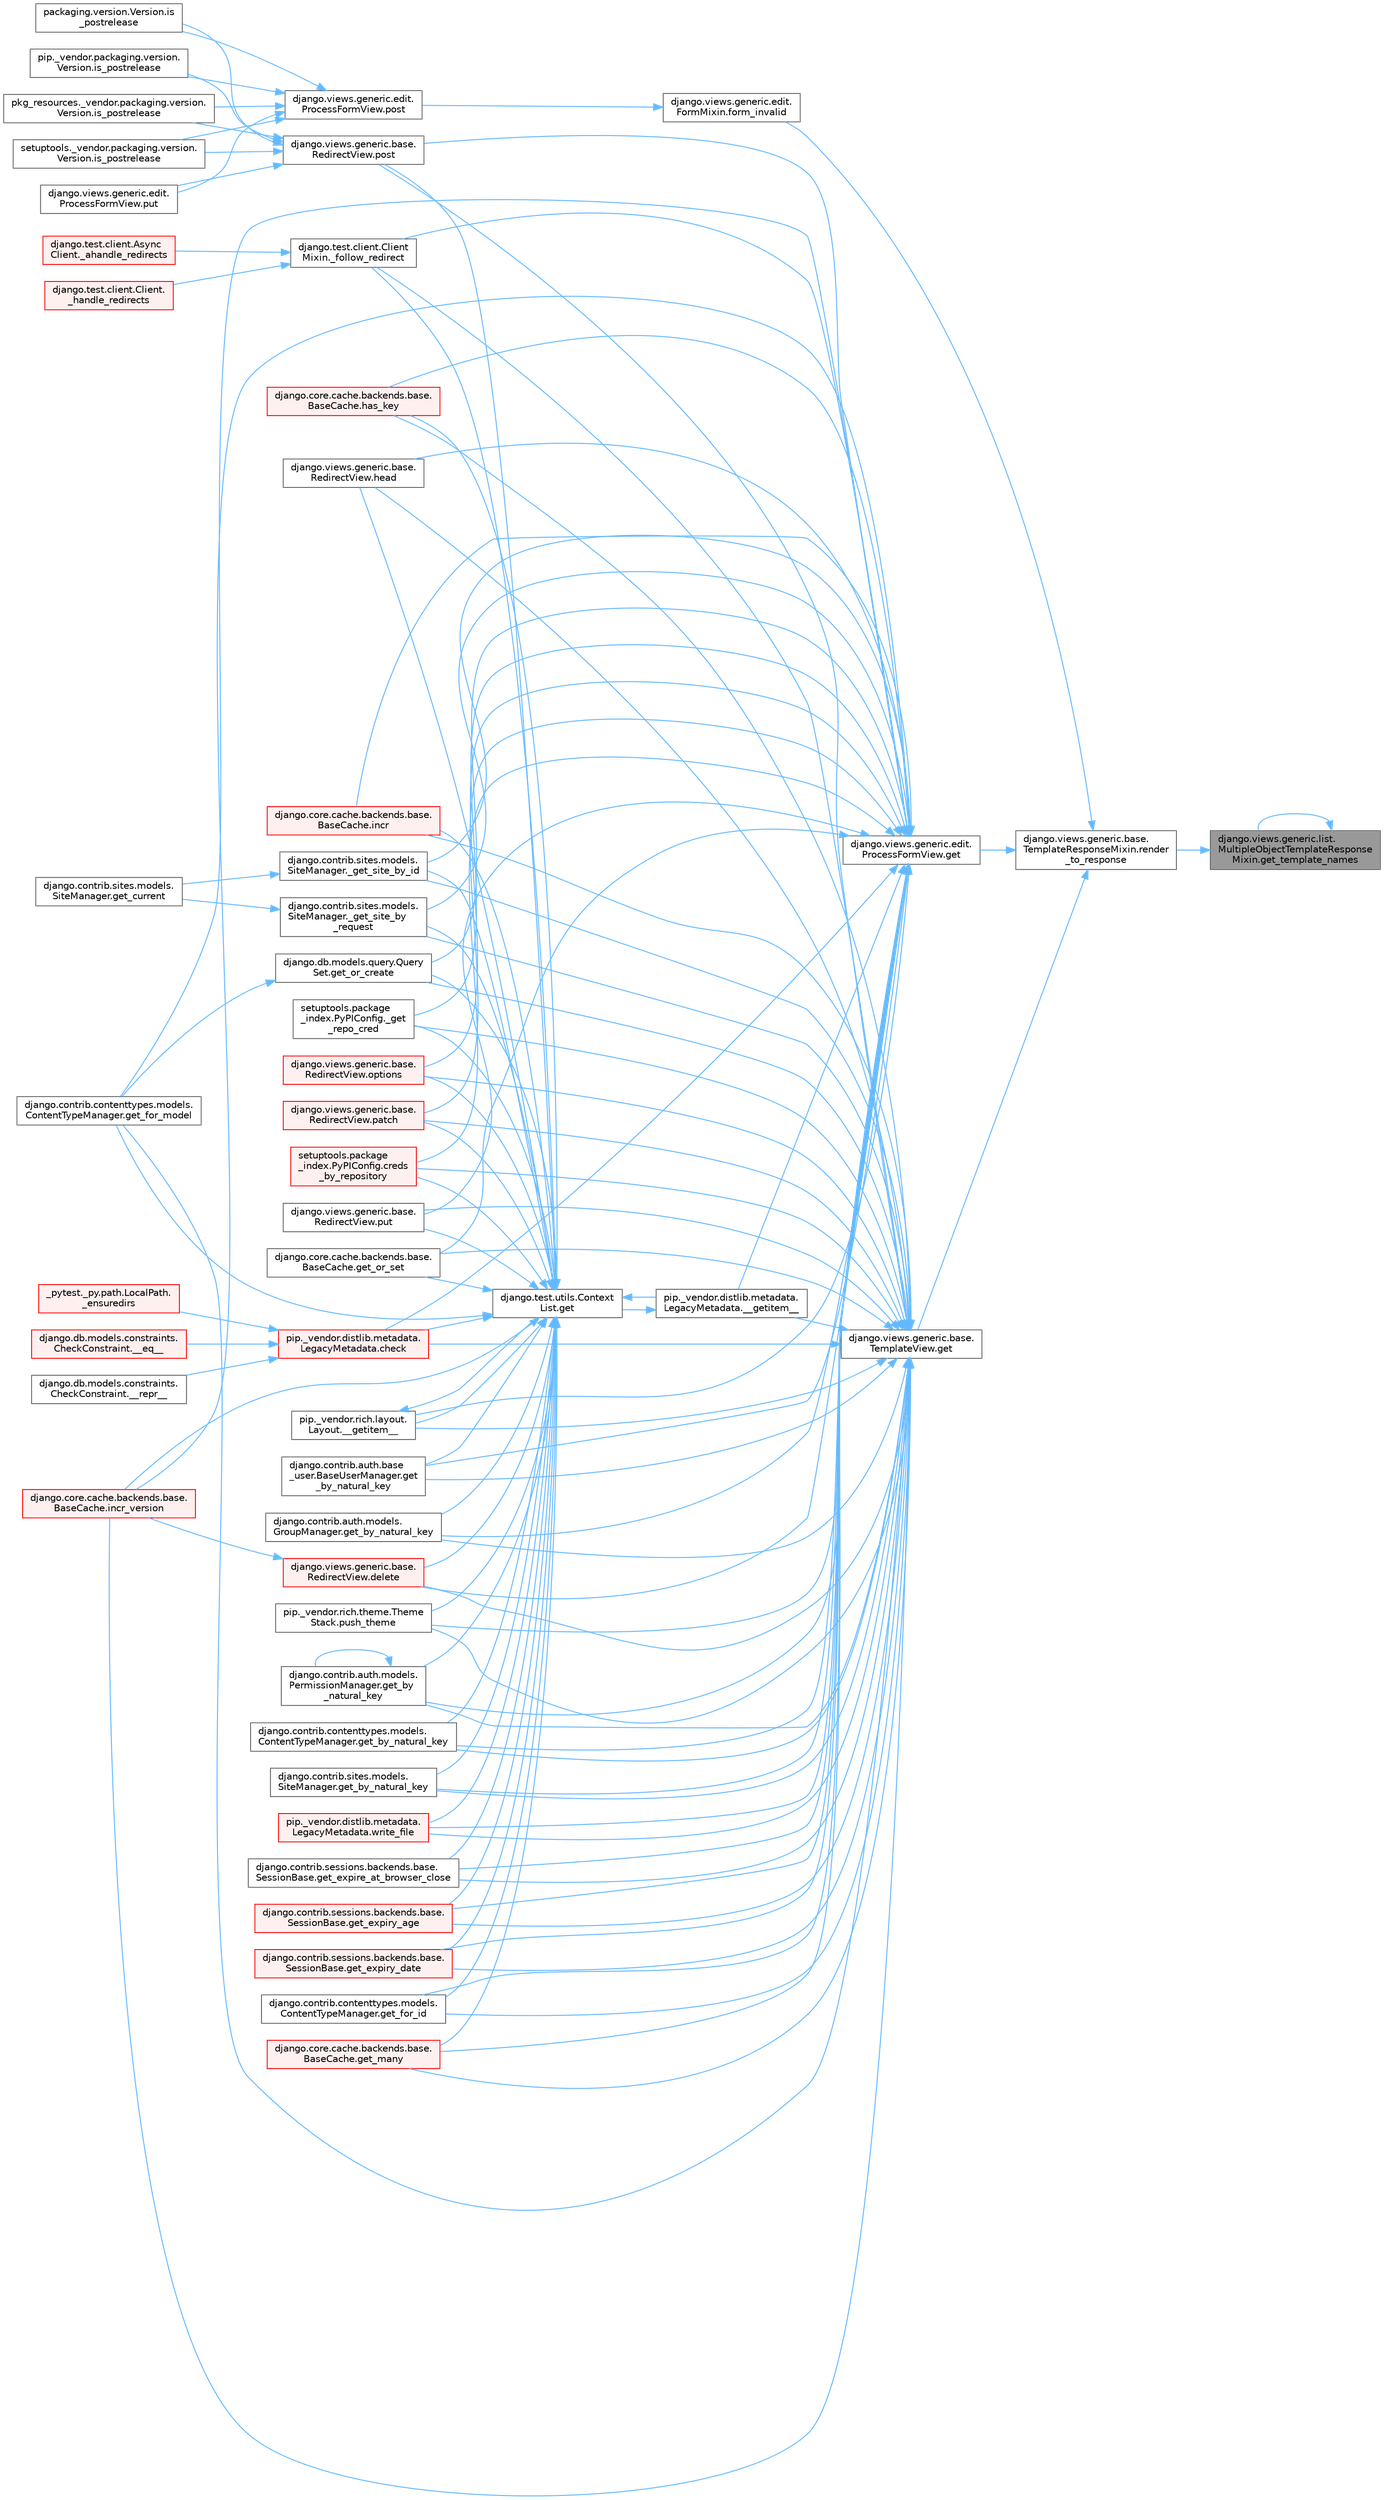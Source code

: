 digraph "django.views.generic.list.MultipleObjectTemplateResponseMixin.get_template_names"
{
 // LATEX_PDF_SIZE
  bgcolor="transparent";
  edge [fontname=Helvetica,fontsize=10,labelfontname=Helvetica,labelfontsize=10];
  node [fontname=Helvetica,fontsize=10,shape=box,height=0.2,width=0.4];
  rankdir="RL";
  Node1 [id="Node000001",label="django.views.generic.list.\lMultipleObjectTemplateResponse\lMixin.get_template_names",height=0.2,width=0.4,color="gray40", fillcolor="grey60", style="filled", fontcolor="black",tooltip=" "];
  Node1 -> Node1 [id="edge1_Node000001_Node000001",dir="back",color="steelblue1",style="solid",tooltip=" "];
  Node1 -> Node2 [id="edge2_Node000001_Node000002",dir="back",color="steelblue1",style="solid",tooltip=" "];
  Node2 [id="Node000002",label="django.views.generic.base.\lTemplateResponseMixin.render\l_to_response",height=0.2,width=0.4,color="grey40", fillcolor="white", style="filled",URL="$classdjango_1_1views_1_1generic_1_1base_1_1_template_response_mixin.html#acb779fab0e9d87e1ae49b9b4ad4e4492",tooltip=" "];
  Node2 -> Node3 [id="edge3_Node000002_Node000003",dir="back",color="steelblue1",style="solid",tooltip=" "];
  Node3 [id="Node000003",label="django.views.generic.edit.\lFormMixin.form_invalid",height=0.2,width=0.4,color="grey40", fillcolor="white", style="filled",URL="$classdjango_1_1views_1_1generic_1_1edit_1_1_form_mixin.html#a3a9a5e20aa7819a6749c1ab36efb4936",tooltip=" "];
  Node3 -> Node4 [id="edge4_Node000003_Node000004",dir="back",color="steelblue1",style="solid",tooltip=" "];
  Node4 [id="Node000004",label="django.views.generic.edit.\lProcessFormView.post",height=0.2,width=0.4,color="grey40", fillcolor="white", style="filled",URL="$classdjango_1_1views_1_1generic_1_1edit_1_1_process_form_view.html#a6cf9ff8c9dd22e940a921672ddd1fa0e",tooltip=" "];
  Node4 -> Node5 [id="edge5_Node000004_Node000005",dir="back",color="steelblue1",style="solid",tooltip=" "];
  Node5 [id="Node000005",label="packaging.version.Version.is\l_postrelease",height=0.2,width=0.4,color="grey40", fillcolor="white", style="filled",URL="$classpackaging_1_1version_1_1_version.html#adfb53ca0004e704963c79aafdd5ac254",tooltip=" "];
  Node4 -> Node6 [id="edge6_Node000004_Node000006",dir="back",color="steelblue1",style="solid",tooltip=" "];
  Node6 [id="Node000006",label="pip._vendor.packaging.version.\lVersion.is_postrelease",height=0.2,width=0.4,color="grey40", fillcolor="white", style="filled",URL="$classpip_1_1__vendor_1_1packaging_1_1version_1_1_version.html#a13ff52f4a2a330c24d84da8669cba0f3",tooltip=" "];
  Node4 -> Node7 [id="edge7_Node000004_Node000007",dir="back",color="steelblue1",style="solid",tooltip=" "];
  Node7 [id="Node000007",label="pkg_resources._vendor.packaging.version.\lVersion.is_postrelease",height=0.2,width=0.4,color="grey40", fillcolor="white", style="filled",URL="$classpkg__resources_1_1__vendor_1_1packaging_1_1version_1_1_version.html#a3e7f7c2c0c5a5401fd6b3dc67beb8d1d",tooltip=" "];
  Node4 -> Node8 [id="edge8_Node000004_Node000008",dir="back",color="steelblue1",style="solid",tooltip=" "];
  Node8 [id="Node000008",label="setuptools._vendor.packaging.version.\lVersion.is_postrelease",height=0.2,width=0.4,color="grey40", fillcolor="white", style="filled",URL="$classsetuptools_1_1__vendor_1_1packaging_1_1version_1_1_version.html#a5647516e2057e8ec08c323424ddaab70",tooltip=" "];
  Node4 -> Node9 [id="edge9_Node000004_Node000009",dir="back",color="steelblue1",style="solid",tooltip=" "];
  Node9 [id="Node000009",label="django.views.generic.edit.\lProcessFormView.put",height=0.2,width=0.4,color="grey40", fillcolor="white", style="filled",URL="$classdjango_1_1views_1_1generic_1_1edit_1_1_process_form_view.html#aca9b521620af475d8ce7abc52d04694d",tooltip=" "];
  Node2 -> Node10 [id="edge10_Node000002_Node000010",dir="back",color="steelblue1",style="solid",tooltip=" "];
  Node10 [id="Node000010",label="django.views.generic.base.\lTemplateView.get",height=0.2,width=0.4,color="grey40", fillcolor="white", style="filled",URL="$classdjango_1_1views_1_1generic_1_1base_1_1_template_view.html#a12232ec7fd058af76ce8c7af132ef915",tooltip=" "];
  Node10 -> Node11 [id="edge11_Node000010_Node000011",dir="back",color="steelblue1",style="solid",tooltip=" "];
  Node11 [id="Node000011",label="pip._vendor.distlib.metadata.\lLegacyMetadata.__getitem__",height=0.2,width=0.4,color="grey40", fillcolor="white", style="filled",URL="$classpip_1_1__vendor_1_1distlib_1_1metadata_1_1_legacy_metadata.html#a4bbfa90e12a85ff919edb328c979731c",tooltip=" "];
  Node11 -> Node12 [id="edge12_Node000011_Node000012",dir="back",color="steelblue1",style="solid",tooltip=" "];
  Node12 [id="Node000012",label="django.test.utils.Context\lList.get",height=0.2,width=0.4,color="grey40", fillcolor="white", style="filled",URL="$classdjango_1_1test_1_1utils_1_1_context_list.html#a1797663a8ac92f44dcb9ad281a896842",tooltip=" "];
  Node12 -> Node11 [id="edge13_Node000012_Node000011",dir="back",color="steelblue1",style="solid",tooltip=" "];
  Node12 -> Node13 [id="edge14_Node000012_Node000013",dir="back",color="steelblue1",style="solid",tooltip=" "];
  Node13 [id="Node000013",label="pip._vendor.rich.layout.\lLayout.__getitem__",height=0.2,width=0.4,color="grey40", fillcolor="white", style="filled",URL="$classpip_1_1__vendor_1_1rich_1_1layout_1_1_layout.html#add0ab2d771b738c1d8f491d5fc922238",tooltip=" "];
  Node13 -> Node12 [id="edge15_Node000013_Node000012",dir="back",color="steelblue1",style="solid",tooltip=" "];
  Node12 -> Node14 [id="edge16_Node000012_Node000014",dir="back",color="steelblue1",style="solid",tooltip=" "];
  Node14 [id="Node000014",label="django.test.client.Client\lMixin._follow_redirect",height=0.2,width=0.4,color="grey40", fillcolor="white", style="filled",URL="$classdjango_1_1test_1_1client_1_1_client_mixin.html#a8ef9c674c0e06268a84a19666287c660",tooltip=" "];
  Node14 -> Node15 [id="edge17_Node000014_Node000015",dir="back",color="steelblue1",style="solid",tooltip=" "];
  Node15 [id="Node000015",label="django.test.client.Async\lClient._ahandle_redirects",height=0.2,width=0.4,color="red", fillcolor="#FFF0F0", style="filled",URL="$classdjango_1_1test_1_1client_1_1_async_client.html#a8740fe0dc39e7fe74e515be78449ee76",tooltip=" "];
  Node14 -> Node3170 [id="edge18_Node000014_Node003170",dir="back",color="steelblue1",style="solid",tooltip=" "];
  Node3170 [id="Node003170",label="django.test.client.Client.\l_handle_redirects",height=0.2,width=0.4,color="red", fillcolor="#FFF0F0", style="filled",URL="$classdjango_1_1test_1_1client_1_1_client.html#a234b328f33c374ad181aa49c6515d469",tooltip=" "];
  Node12 -> Node1788 [id="edge19_Node000012_Node001788",dir="back",color="steelblue1",style="solid",tooltip=" "];
  Node1788 [id="Node001788",label="setuptools.package\l_index.PyPIConfig._get\l_repo_cred",height=0.2,width=0.4,color="grey40", fillcolor="white", style="filled",URL="$classsetuptools_1_1package__index_1_1_py_p_i_config.html#ae131b3373b6208486cc5f156eaa7265a",tooltip=" "];
  Node12 -> Node1789 [id="edge20_Node000012_Node001789",dir="back",color="steelblue1",style="solid",tooltip=" "];
  Node1789 [id="Node001789",label="django.contrib.sites.models.\lSiteManager._get_site_by_id",height=0.2,width=0.4,color="grey40", fillcolor="white", style="filled",URL="$classdjango_1_1contrib_1_1sites_1_1models_1_1_site_manager.html#aa2caa86610079c1d43d51ecd4eeffdfd",tooltip=" "];
  Node1789 -> Node1790 [id="edge21_Node001789_Node001790",dir="back",color="steelblue1",style="solid",tooltip=" "];
  Node1790 [id="Node001790",label="django.contrib.sites.models.\lSiteManager.get_current",height=0.2,width=0.4,color="grey40", fillcolor="white", style="filled",URL="$classdjango_1_1contrib_1_1sites_1_1models_1_1_site_manager.html#ac155c05735cdabcfa6cbe4ee00482659",tooltip=" "];
  Node12 -> Node1791 [id="edge22_Node000012_Node001791",dir="back",color="steelblue1",style="solid",tooltip=" "];
  Node1791 [id="Node001791",label="django.contrib.sites.models.\lSiteManager._get_site_by\l_request",height=0.2,width=0.4,color="grey40", fillcolor="white", style="filled",URL="$classdjango_1_1contrib_1_1sites_1_1models_1_1_site_manager.html#afe4ac1f1603e7bc2e95bd348c30e9d81",tooltip=" "];
  Node1791 -> Node1790 [id="edge23_Node001791_Node001790",dir="back",color="steelblue1",style="solid",tooltip=" "];
  Node12 -> Node1792 [id="edge24_Node000012_Node001792",dir="back",color="steelblue1",style="solid",tooltip=" "];
  Node1792 [id="Node001792",label="pip._vendor.distlib.metadata.\lLegacyMetadata.check",height=0.2,width=0.4,color="red", fillcolor="#FFF0F0", style="filled",URL="$classpip_1_1__vendor_1_1distlib_1_1metadata_1_1_legacy_metadata.html#a9f3d75961911af2473c8092d354b3d85",tooltip=" "];
  Node1792 -> Node756 [id="edge25_Node001792_Node000756",dir="back",color="steelblue1",style="solid",tooltip=" "];
  Node756 [id="Node000756",label="django.db.models.constraints.\lCheckConstraint.__eq__",height=0.2,width=0.4,color="red", fillcolor="#FFF0F0", style="filled",URL="$classdjango_1_1db_1_1models_1_1constraints_1_1_check_constraint.html#a55875a553e53009967129f8b8a269475",tooltip=" "];
  Node1792 -> Node757 [id="edge26_Node001792_Node000757",dir="back",color="steelblue1",style="solid",tooltip=" "];
  Node757 [id="Node000757",label="django.db.models.constraints.\lCheckConstraint.__repr__",height=0.2,width=0.4,color="grey40", fillcolor="white", style="filled",URL="$classdjango_1_1db_1_1models_1_1constraints_1_1_check_constraint.html#a5ee1e990e7235f77706fa7da45651b5f",tooltip=" "];
  Node1792 -> Node758 [id="edge27_Node001792_Node000758",dir="back",color="steelblue1",style="solid",tooltip=" "];
  Node758 [id="Node000758",label="_pytest._py.path.LocalPath.\l_ensuredirs",height=0.2,width=0.4,color="red", fillcolor="#FFF0F0", style="filled",URL="$class__pytest_1_1__py_1_1path_1_1_local_path.html#a0fa56f7616aa9008fbda709b5bd46302",tooltip=" "];
  Node12 -> Node1793 [id="edge28_Node000012_Node001793",dir="back",color="steelblue1",style="solid",tooltip=" "];
  Node1793 [id="Node001793",label="setuptools.package\l_index.PyPIConfig.creds\l_by_repository",height=0.2,width=0.4,color="red", fillcolor="#FFF0F0", style="filled",URL="$classsetuptools_1_1package__index_1_1_py_p_i_config.html#a277b3e89479d171582044b5f9eb920a0",tooltip=" "];
  Node12 -> Node1795 [id="edge29_Node000012_Node001795",dir="back",color="steelblue1",style="solid",tooltip=" "];
  Node1795 [id="Node001795",label="django.views.generic.base.\lRedirectView.delete",height=0.2,width=0.4,color="red", fillcolor="#FFF0F0", style="filled",URL="$classdjango_1_1views_1_1generic_1_1base_1_1_redirect_view.html#a7060a2e85ff141d1950dd42e436fb9f1",tooltip=" "];
  Node1795 -> Node513 [id="edge30_Node001795_Node000513",dir="back",color="steelblue1",style="solid",tooltip=" "];
  Node513 [id="Node000513",label="django.core.cache.backends.base.\lBaseCache.incr_version",height=0.2,width=0.4,color="red", fillcolor="#FFF0F0", style="filled",URL="$classdjango_1_1core_1_1cache_1_1backends_1_1base_1_1_base_cache.html#a3ac7d74ffcfca67e2afee86ecf858b34",tooltip=" "];
  Node12 -> Node1796 [id="edge31_Node000012_Node001796",dir="back",color="steelblue1",style="solid",tooltip=" "];
  Node1796 [id="Node001796",label="django.contrib.auth.base\l_user.BaseUserManager.get\l_by_natural_key",height=0.2,width=0.4,color="grey40", fillcolor="white", style="filled",URL="$classdjango_1_1contrib_1_1auth_1_1base__user_1_1_base_user_manager.html#a9e0cf0e3651ecbe163d9f87b076b0bf9",tooltip=" "];
  Node12 -> Node1797 [id="edge32_Node000012_Node001797",dir="back",color="steelblue1",style="solid",tooltip=" "];
  Node1797 [id="Node001797",label="django.contrib.auth.models.\lGroupManager.get_by_natural_key",height=0.2,width=0.4,color="grey40", fillcolor="white", style="filled",URL="$classdjango_1_1contrib_1_1auth_1_1models_1_1_group_manager.html#af57a9a2ac1ef277ef6f1956f9d25293e",tooltip=" "];
  Node12 -> Node1798 [id="edge33_Node000012_Node001798",dir="back",color="steelblue1",style="solid",tooltip=" "];
  Node1798 [id="Node001798",label="django.contrib.auth.models.\lPermissionManager.get_by\l_natural_key",height=0.2,width=0.4,color="grey40", fillcolor="white", style="filled",URL="$classdjango_1_1contrib_1_1auth_1_1models_1_1_permission_manager.html#a27621698d1bd2b3a2d73dbcd84db0cc3",tooltip=" "];
  Node1798 -> Node1798 [id="edge34_Node001798_Node001798",dir="back",color="steelblue1",style="solid",tooltip=" "];
  Node12 -> Node1799 [id="edge35_Node000012_Node001799",dir="back",color="steelblue1",style="solid",tooltip=" "];
  Node1799 [id="Node001799",label="django.contrib.contenttypes.models.\lContentTypeManager.get_by_natural_key",height=0.2,width=0.4,color="grey40", fillcolor="white", style="filled",URL="$classdjango_1_1contrib_1_1contenttypes_1_1models_1_1_content_type_manager.html#aa19a7b03514cc1871e322fd5aeb2ecbe",tooltip=" "];
  Node12 -> Node1800 [id="edge36_Node000012_Node001800",dir="back",color="steelblue1",style="solid",tooltip=" "];
  Node1800 [id="Node001800",label="django.contrib.sites.models.\lSiteManager.get_by_natural_key",height=0.2,width=0.4,color="grey40", fillcolor="white", style="filled",URL="$classdjango_1_1contrib_1_1sites_1_1models_1_1_site_manager.html#aeb05076243fd13bbdb7e1fe18794269c",tooltip=" "];
  Node12 -> Node1801 [id="edge37_Node000012_Node001801",dir="back",color="steelblue1",style="solid",tooltip=" "];
  Node1801 [id="Node001801",label="django.contrib.sessions.backends.base.\lSessionBase.get_expire_at_browser_close",height=0.2,width=0.4,color="grey40", fillcolor="white", style="filled",URL="$classdjango_1_1contrib_1_1sessions_1_1backends_1_1base_1_1_session_base.html#a84c6c4afda960d505a1b2a7d3f97d75f",tooltip=" "];
  Node12 -> Node1802 [id="edge38_Node000012_Node001802",dir="back",color="steelblue1",style="solid",tooltip=" "];
  Node1802 [id="Node001802",label="django.contrib.sessions.backends.base.\lSessionBase.get_expiry_age",height=0.2,width=0.4,color="red", fillcolor="#FFF0F0", style="filled",URL="$classdjango_1_1contrib_1_1sessions_1_1backends_1_1base_1_1_session_base.html#af853871a0f2af33b0fd38d04e9296e01",tooltip=" "];
  Node12 -> Node1803 [id="edge39_Node000012_Node001803",dir="back",color="steelblue1",style="solid",tooltip=" "];
  Node1803 [id="Node001803",label="django.contrib.sessions.backends.base.\lSessionBase.get_expiry_date",height=0.2,width=0.4,color="red", fillcolor="#FFF0F0", style="filled",URL="$classdjango_1_1contrib_1_1sessions_1_1backends_1_1base_1_1_session_base.html#af87a5a48ca86a64f795e97f3529df849",tooltip=" "];
  Node12 -> Node1805 [id="edge40_Node000012_Node001805",dir="back",color="steelblue1",style="solid",tooltip=" "];
  Node1805 [id="Node001805",label="django.contrib.contenttypes.models.\lContentTypeManager.get_for_id",height=0.2,width=0.4,color="grey40", fillcolor="white", style="filled",URL="$classdjango_1_1contrib_1_1contenttypes_1_1models_1_1_content_type_manager.html#a4f41aa06163cf8140d954a9d9ac0e99f",tooltip=" "];
  Node12 -> Node683 [id="edge41_Node000012_Node000683",dir="back",color="steelblue1",style="solid",tooltip=" "];
  Node683 [id="Node000683",label="django.contrib.contenttypes.models.\lContentTypeManager.get_for_model",height=0.2,width=0.4,color="grey40", fillcolor="white", style="filled",URL="$classdjango_1_1contrib_1_1contenttypes_1_1models_1_1_content_type_manager.html#a1b89bc07df6111e44f749d556f96a414",tooltip=" "];
  Node12 -> Node1806 [id="edge42_Node000012_Node001806",dir="back",color="steelblue1",style="solid",tooltip=" "];
  Node1806 [id="Node001806",label="django.core.cache.backends.base.\lBaseCache.get_many",height=0.2,width=0.4,color="red", fillcolor="#FFF0F0", style="filled",URL="$classdjango_1_1core_1_1cache_1_1backends_1_1base_1_1_base_cache.html#a1d156ab9ced75cecfa673cbee3ac9053",tooltip=" "];
  Node12 -> Node682 [id="edge43_Node000012_Node000682",dir="back",color="steelblue1",style="solid",tooltip=" "];
  Node682 [id="Node000682",label="django.db.models.query.Query\lSet.get_or_create",height=0.2,width=0.4,color="grey40", fillcolor="white", style="filled",URL="$classdjango_1_1db_1_1models_1_1query_1_1_query_set.html#a0f727927ec4d1b9f3087b831cc911c59",tooltip=" "];
  Node682 -> Node683 [id="edge44_Node000682_Node000683",dir="back",color="steelblue1",style="solid",tooltip=" "];
  Node12 -> Node698 [id="edge45_Node000012_Node000698",dir="back",color="steelblue1",style="solid",tooltip=" "];
  Node698 [id="Node000698",label="django.core.cache.backends.base.\lBaseCache.get_or_set",height=0.2,width=0.4,color="grey40", fillcolor="white", style="filled",URL="$classdjango_1_1core_1_1cache_1_1backends_1_1base_1_1_base_cache.html#ac478d532b4c2b74987f49ff8291e5343",tooltip=" "];
  Node12 -> Node1808 [id="edge46_Node000012_Node001808",dir="back",color="steelblue1",style="solid",tooltip=" "];
  Node1808 [id="Node001808",label="django.core.cache.backends.base.\lBaseCache.has_key",height=0.2,width=0.4,color="red", fillcolor="#FFF0F0", style="filled",URL="$classdjango_1_1core_1_1cache_1_1backends_1_1base_1_1_base_cache.html#a2d06a56d17661d63648e1ec13ae93d3b",tooltip=" "];
  Node12 -> Node1810 [id="edge47_Node000012_Node001810",dir="back",color="steelblue1",style="solid",tooltip=" "];
  Node1810 [id="Node001810",label="django.views.generic.base.\lRedirectView.head",height=0.2,width=0.4,color="grey40", fillcolor="white", style="filled",URL="$classdjango_1_1views_1_1generic_1_1base_1_1_redirect_view.html#a34f0a0a5fb94f117f4752789a8db216a",tooltip=" "];
  Node12 -> Node735 [id="edge48_Node000012_Node000735",dir="back",color="steelblue1",style="solid",tooltip=" "];
  Node735 [id="Node000735",label="django.core.cache.backends.base.\lBaseCache.incr",height=0.2,width=0.4,color="red", fillcolor="#FFF0F0", style="filled",URL="$classdjango_1_1core_1_1cache_1_1backends_1_1base_1_1_base_cache.html#ab502f06a18e16d3d1495fdf1dca28831",tooltip=" "];
  Node12 -> Node513 [id="edge49_Node000012_Node000513",dir="back",color="steelblue1",style="solid",tooltip=" "];
  Node12 -> Node1811 [id="edge50_Node000012_Node001811",dir="back",color="steelblue1",style="solid",tooltip=" "];
  Node1811 [id="Node001811",label="django.views.generic.base.\lRedirectView.options",height=0.2,width=0.4,color="red", fillcolor="#FFF0F0", style="filled",URL="$classdjango_1_1views_1_1generic_1_1base_1_1_redirect_view.html#a444de156c79647344c987295c47a76e1",tooltip=" "];
  Node12 -> Node1812 [id="edge51_Node000012_Node001812",dir="back",color="steelblue1",style="solid",tooltip=" "];
  Node1812 [id="Node001812",label="django.views.generic.base.\lRedirectView.patch",height=0.2,width=0.4,color="red", fillcolor="#FFF0F0", style="filled",URL="$classdjango_1_1views_1_1generic_1_1base_1_1_redirect_view.html#a1af0176656ad2642a86603a7f2efd6c8",tooltip=" "];
  Node12 -> Node1815 [id="edge52_Node000012_Node001815",dir="back",color="steelblue1",style="solid",tooltip=" "];
  Node1815 [id="Node001815",label="django.views.generic.base.\lRedirectView.post",height=0.2,width=0.4,color="grey40", fillcolor="white", style="filled",URL="$classdjango_1_1views_1_1generic_1_1base_1_1_redirect_view.html#a20f1374a926b81c739ea2672fbe38552",tooltip=" "];
  Node1815 -> Node5 [id="edge53_Node001815_Node000005",dir="back",color="steelblue1",style="solid",tooltip=" "];
  Node1815 -> Node6 [id="edge54_Node001815_Node000006",dir="back",color="steelblue1",style="solid",tooltip=" "];
  Node1815 -> Node7 [id="edge55_Node001815_Node000007",dir="back",color="steelblue1",style="solid",tooltip=" "];
  Node1815 -> Node8 [id="edge56_Node001815_Node000008",dir="back",color="steelblue1",style="solid",tooltip=" "];
  Node1815 -> Node9 [id="edge57_Node001815_Node000009",dir="back",color="steelblue1",style="solid",tooltip=" "];
  Node12 -> Node1816 [id="edge58_Node000012_Node001816",dir="back",color="steelblue1",style="solid",tooltip=" "];
  Node1816 [id="Node001816",label="pip._vendor.rich.theme.Theme\lStack.push_theme",height=0.2,width=0.4,color="grey40", fillcolor="white", style="filled",URL="$classpip_1_1__vendor_1_1rich_1_1theme_1_1_theme_stack.html#a59e2cc731ff921b7ce76aa4aa4eaf948",tooltip=" "];
  Node12 -> Node1817 [id="edge59_Node000012_Node001817",dir="back",color="steelblue1",style="solid",tooltip=" "];
  Node1817 [id="Node001817",label="django.views.generic.base.\lRedirectView.put",height=0.2,width=0.4,color="grey40", fillcolor="white", style="filled",URL="$classdjango_1_1views_1_1generic_1_1base_1_1_redirect_view.html#a898fb37aa8487c3c0ef4f20bd40ed854",tooltip=" "];
  Node12 -> Node1112 [id="edge60_Node000012_Node001112",dir="back",color="steelblue1",style="solid",tooltip=" "];
  Node1112 [id="Node001112",label="pip._vendor.distlib.metadata.\lLegacyMetadata.write_file",height=0.2,width=0.4,color="red", fillcolor="#FFF0F0", style="filled",URL="$classpip_1_1__vendor_1_1distlib_1_1metadata_1_1_legacy_metadata.html#a4b0b012bbb45bf51d369c39eeb3c734f",tooltip=" "];
  Node10 -> Node13 [id="edge61_Node000010_Node000013",dir="back",color="steelblue1",style="solid",tooltip=" "];
  Node10 -> Node14 [id="edge62_Node000010_Node000014",dir="back",color="steelblue1",style="solid",tooltip=" "];
  Node10 -> Node1788 [id="edge63_Node000010_Node001788",dir="back",color="steelblue1",style="solid",tooltip=" "];
  Node10 -> Node1789 [id="edge64_Node000010_Node001789",dir="back",color="steelblue1",style="solid",tooltip=" "];
  Node10 -> Node1791 [id="edge65_Node000010_Node001791",dir="back",color="steelblue1",style="solid",tooltip=" "];
  Node10 -> Node1792 [id="edge66_Node000010_Node001792",dir="back",color="steelblue1",style="solid",tooltip=" "];
  Node10 -> Node1793 [id="edge67_Node000010_Node001793",dir="back",color="steelblue1",style="solid",tooltip=" "];
  Node10 -> Node1795 [id="edge68_Node000010_Node001795",dir="back",color="steelblue1",style="solid",tooltip=" "];
  Node10 -> Node1796 [id="edge69_Node000010_Node001796",dir="back",color="steelblue1",style="solid",tooltip=" "];
  Node10 -> Node1797 [id="edge70_Node000010_Node001797",dir="back",color="steelblue1",style="solid",tooltip=" "];
  Node10 -> Node1798 [id="edge71_Node000010_Node001798",dir="back",color="steelblue1",style="solid",tooltip=" "];
  Node10 -> Node1799 [id="edge72_Node000010_Node001799",dir="back",color="steelblue1",style="solid",tooltip=" "];
  Node10 -> Node1800 [id="edge73_Node000010_Node001800",dir="back",color="steelblue1",style="solid",tooltip=" "];
  Node10 -> Node1801 [id="edge74_Node000010_Node001801",dir="back",color="steelblue1",style="solid",tooltip=" "];
  Node10 -> Node1802 [id="edge75_Node000010_Node001802",dir="back",color="steelblue1",style="solid",tooltip=" "];
  Node10 -> Node1803 [id="edge76_Node000010_Node001803",dir="back",color="steelblue1",style="solid",tooltip=" "];
  Node10 -> Node1805 [id="edge77_Node000010_Node001805",dir="back",color="steelblue1",style="solid",tooltip=" "];
  Node10 -> Node683 [id="edge78_Node000010_Node000683",dir="back",color="steelblue1",style="solid",tooltip=" "];
  Node10 -> Node1806 [id="edge79_Node000010_Node001806",dir="back",color="steelblue1",style="solid",tooltip=" "];
  Node10 -> Node682 [id="edge80_Node000010_Node000682",dir="back",color="steelblue1",style="solid",tooltip=" "];
  Node10 -> Node698 [id="edge81_Node000010_Node000698",dir="back",color="steelblue1",style="solid",tooltip=" "];
  Node10 -> Node1808 [id="edge82_Node000010_Node001808",dir="back",color="steelblue1",style="solid",tooltip=" "];
  Node10 -> Node1810 [id="edge83_Node000010_Node001810",dir="back",color="steelblue1",style="solid",tooltip=" "];
  Node10 -> Node735 [id="edge84_Node000010_Node000735",dir="back",color="steelblue1",style="solid",tooltip=" "];
  Node10 -> Node513 [id="edge85_Node000010_Node000513",dir="back",color="steelblue1",style="solid",tooltip=" "];
  Node10 -> Node1811 [id="edge86_Node000010_Node001811",dir="back",color="steelblue1",style="solid",tooltip=" "];
  Node10 -> Node1812 [id="edge87_Node000010_Node001812",dir="back",color="steelblue1",style="solid",tooltip=" "];
  Node10 -> Node1815 [id="edge88_Node000010_Node001815",dir="back",color="steelblue1",style="solid",tooltip=" "];
  Node10 -> Node1816 [id="edge89_Node000010_Node001816",dir="back",color="steelblue1",style="solid",tooltip=" "];
  Node10 -> Node1817 [id="edge90_Node000010_Node001817",dir="back",color="steelblue1",style="solid",tooltip=" "];
  Node10 -> Node1112 [id="edge91_Node000010_Node001112",dir="back",color="steelblue1",style="solid",tooltip=" "];
  Node2 -> Node1886 [id="edge92_Node000002_Node001886",dir="back",color="steelblue1",style="solid",tooltip=" "];
  Node1886 [id="Node001886",label="django.views.generic.edit.\lProcessFormView.get",height=0.2,width=0.4,color="grey40", fillcolor="white", style="filled",URL="$classdjango_1_1views_1_1generic_1_1edit_1_1_process_form_view.html#af7def109918828469fd90c209d775e40",tooltip=" "];
  Node1886 -> Node11 [id="edge93_Node001886_Node000011",dir="back",color="steelblue1",style="solid",tooltip=" "];
  Node1886 -> Node13 [id="edge94_Node001886_Node000013",dir="back",color="steelblue1",style="solid",tooltip=" "];
  Node1886 -> Node14 [id="edge95_Node001886_Node000014",dir="back",color="steelblue1",style="solid",tooltip=" "];
  Node1886 -> Node1788 [id="edge96_Node001886_Node001788",dir="back",color="steelblue1",style="solid",tooltip=" "];
  Node1886 -> Node1789 [id="edge97_Node001886_Node001789",dir="back",color="steelblue1",style="solid",tooltip=" "];
  Node1886 -> Node1791 [id="edge98_Node001886_Node001791",dir="back",color="steelblue1",style="solid",tooltip=" "];
  Node1886 -> Node1792 [id="edge99_Node001886_Node001792",dir="back",color="steelblue1",style="solid",tooltip=" "];
  Node1886 -> Node1793 [id="edge100_Node001886_Node001793",dir="back",color="steelblue1",style="solid",tooltip=" "];
  Node1886 -> Node1795 [id="edge101_Node001886_Node001795",dir="back",color="steelblue1",style="solid",tooltip=" "];
  Node1886 -> Node1796 [id="edge102_Node001886_Node001796",dir="back",color="steelblue1",style="solid",tooltip=" "];
  Node1886 -> Node1797 [id="edge103_Node001886_Node001797",dir="back",color="steelblue1",style="solid",tooltip=" "];
  Node1886 -> Node1798 [id="edge104_Node001886_Node001798",dir="back",color="steelblue1",style="solid",tooltip=" "];
  Node1886 -> Node1799 [id="edge105_Node001886_Node001799",dir="back",color="steelblue1",style="solid",tooltip=" "];
  Node1886 -> Node1800 [id="edge106_Node001886_Node001800",dir="back",color="steelblue1",style="solid",tooltip=" "];
  Node1886 -> Node1801 [id="edge107_Node001886_Node001801",dir="back",color="steelblue1",style="solid",tooltip=" "];
  Node1886 -> Node1802 [id="edge108_Node001886_Node001802",dir="back",color="steelblue1",style="solid",tooltip=" "];
  Node1886 -> Node1803 [id="edge109_Node001886_Node001803",dir="back",color="steelblue1",style="solid",tooltip=" "];
  Node1886 -> Node1805 [id="edge110_Node001886_Node001805",dir="back",color="steelblue1",style="solid",tooltip=" "];
  Node1886 -> Node683 [id="edge111_Node001886_Node000683",dir="back",color="steelblue1",style="solid",tooltip=" "];
  Node1886 -> Node1806 [id="edge112_Node001886_Node001806",dir="back",color="steelblue1",style="solid",tooltip=" "];
  Node1886 -> Node682 [id="edge113_Node001886_Node000682",dir="back",color="steelblue1",style="solid",tooltip=" "];
  Node1886 -> Node698 [id="edge114_Node001886_Node000698",dir="back",color="steelblue1",style="solid",tooltip=" "];
  Node1886 -> Node1808 [id="edge115_Node001886_Node001808",dir="back",color="steelblue1",style="solid",tooltip=" "];
  Node1886 -> Node1810 [id="edge116_Node001886_Node001810",dir="back",color="steelblue1",style="solid",tooltip=" "];
  Node1886 -> Node735 [id="edge117_Node001886_Node000735",dir="back",color="steelblue1",style="solid",tooltip=" "];
  Node1886 -> Node513 [id="edge118_Node001886_Node000513",dir="back",color="steelblue1",style="solid",tooltip=" "];
  Node1886 -> Node1811 [id="edge119_Node001886_Node001811",dir="back",color="steelblue1",style="solid",tooltip=" "];
  Node1886 -> Node1812 [id="edge120_Node001886_Node001812",dir="back",color="steelblue1",style="solid",tooltip=" "];
  Node1886 -> Node1815 [id="edge121_Node001886_Node001815",dir="back",color="steelblue1",style="solid",tooltip=" "];
  Node1886 -> Node1816 [id="edge122_Node001886_Node001816",dir="back",color="steelblue1",style="solid",tooltip=" "];
  Node1886 -> Node1817 [id="edge123_Node001886_Node001817",dir="back",color="steelblue1",style="solid",tooltip=" "];
  Node1886 -> Node1112 [id="edge124_Node001886_Node001112",dir="back",color="steelblue1",style="solid",tooltip=" "];
}
